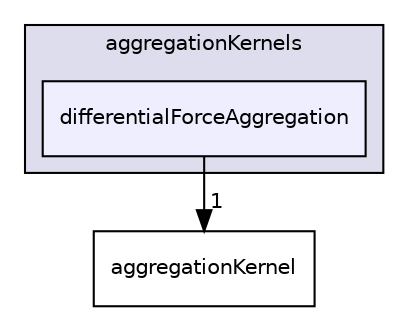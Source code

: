 digraph "differentialForceAggregation" {
  bgcolor=transparent;
  compound=true
  node [ fontsize="10", fontname="Helvetica"];
  edge [ labelfontsize="10", labelfontname="Helvetica"];
  subgraph clusterdir_62f86ef0c260ceaf3b93a8b1f701039a {
    graph [ bgcolor="#ddddee", pencolor="black", label="aggregationKernels" fontname="Helvetica", fontsize="10", URL="dir_62f86ef0c260ceaf3b93a8b1f701039a.html"]
  dir_e9bc65397f55b3f5507a134b70f12f32 [shape=box, label="differentialForceAggregation", style="filled", fillcolor="#eeeeff", pencolor="black", URL="dir_e9bc65397f55b3f5507a134b70f12f32.html"];
  }
  dir_a48c39aac25b9d92c13c5141c3503af1 [shape=box label="aggregationKernel" URL="dir_a48c39aac25b9d92c13c5141c3503af1.html"];
  dir_e9bc65397f55b3f5507a134b70f12f32->dir_a48c39aac25b9d92c13c5141c3503af1 [headlabel="1", labeldistance=1.5 headhref="dir_000123_000005.html"];
}
